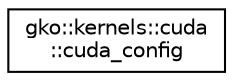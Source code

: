 digraph "Graphical Class Hierarchy"
{
 // INTERACTIVE_SVG=YES
  edge [fontname="Helvetica",fontsize="10",labelfontname="Helvetica",labelfontsize="10"];
  node [fontname="Helvetica",fontsize="10",shape=record];
  rankdir="LR";
  Node1 [label="gko::kernels::cuda\l::cuda_config",height=0.2,width=0.4,color="black", fillcolor="white", style="filled",URL="$structgko_1_1kernels_1_1cuda_1_1cuda__config.html"];
}
